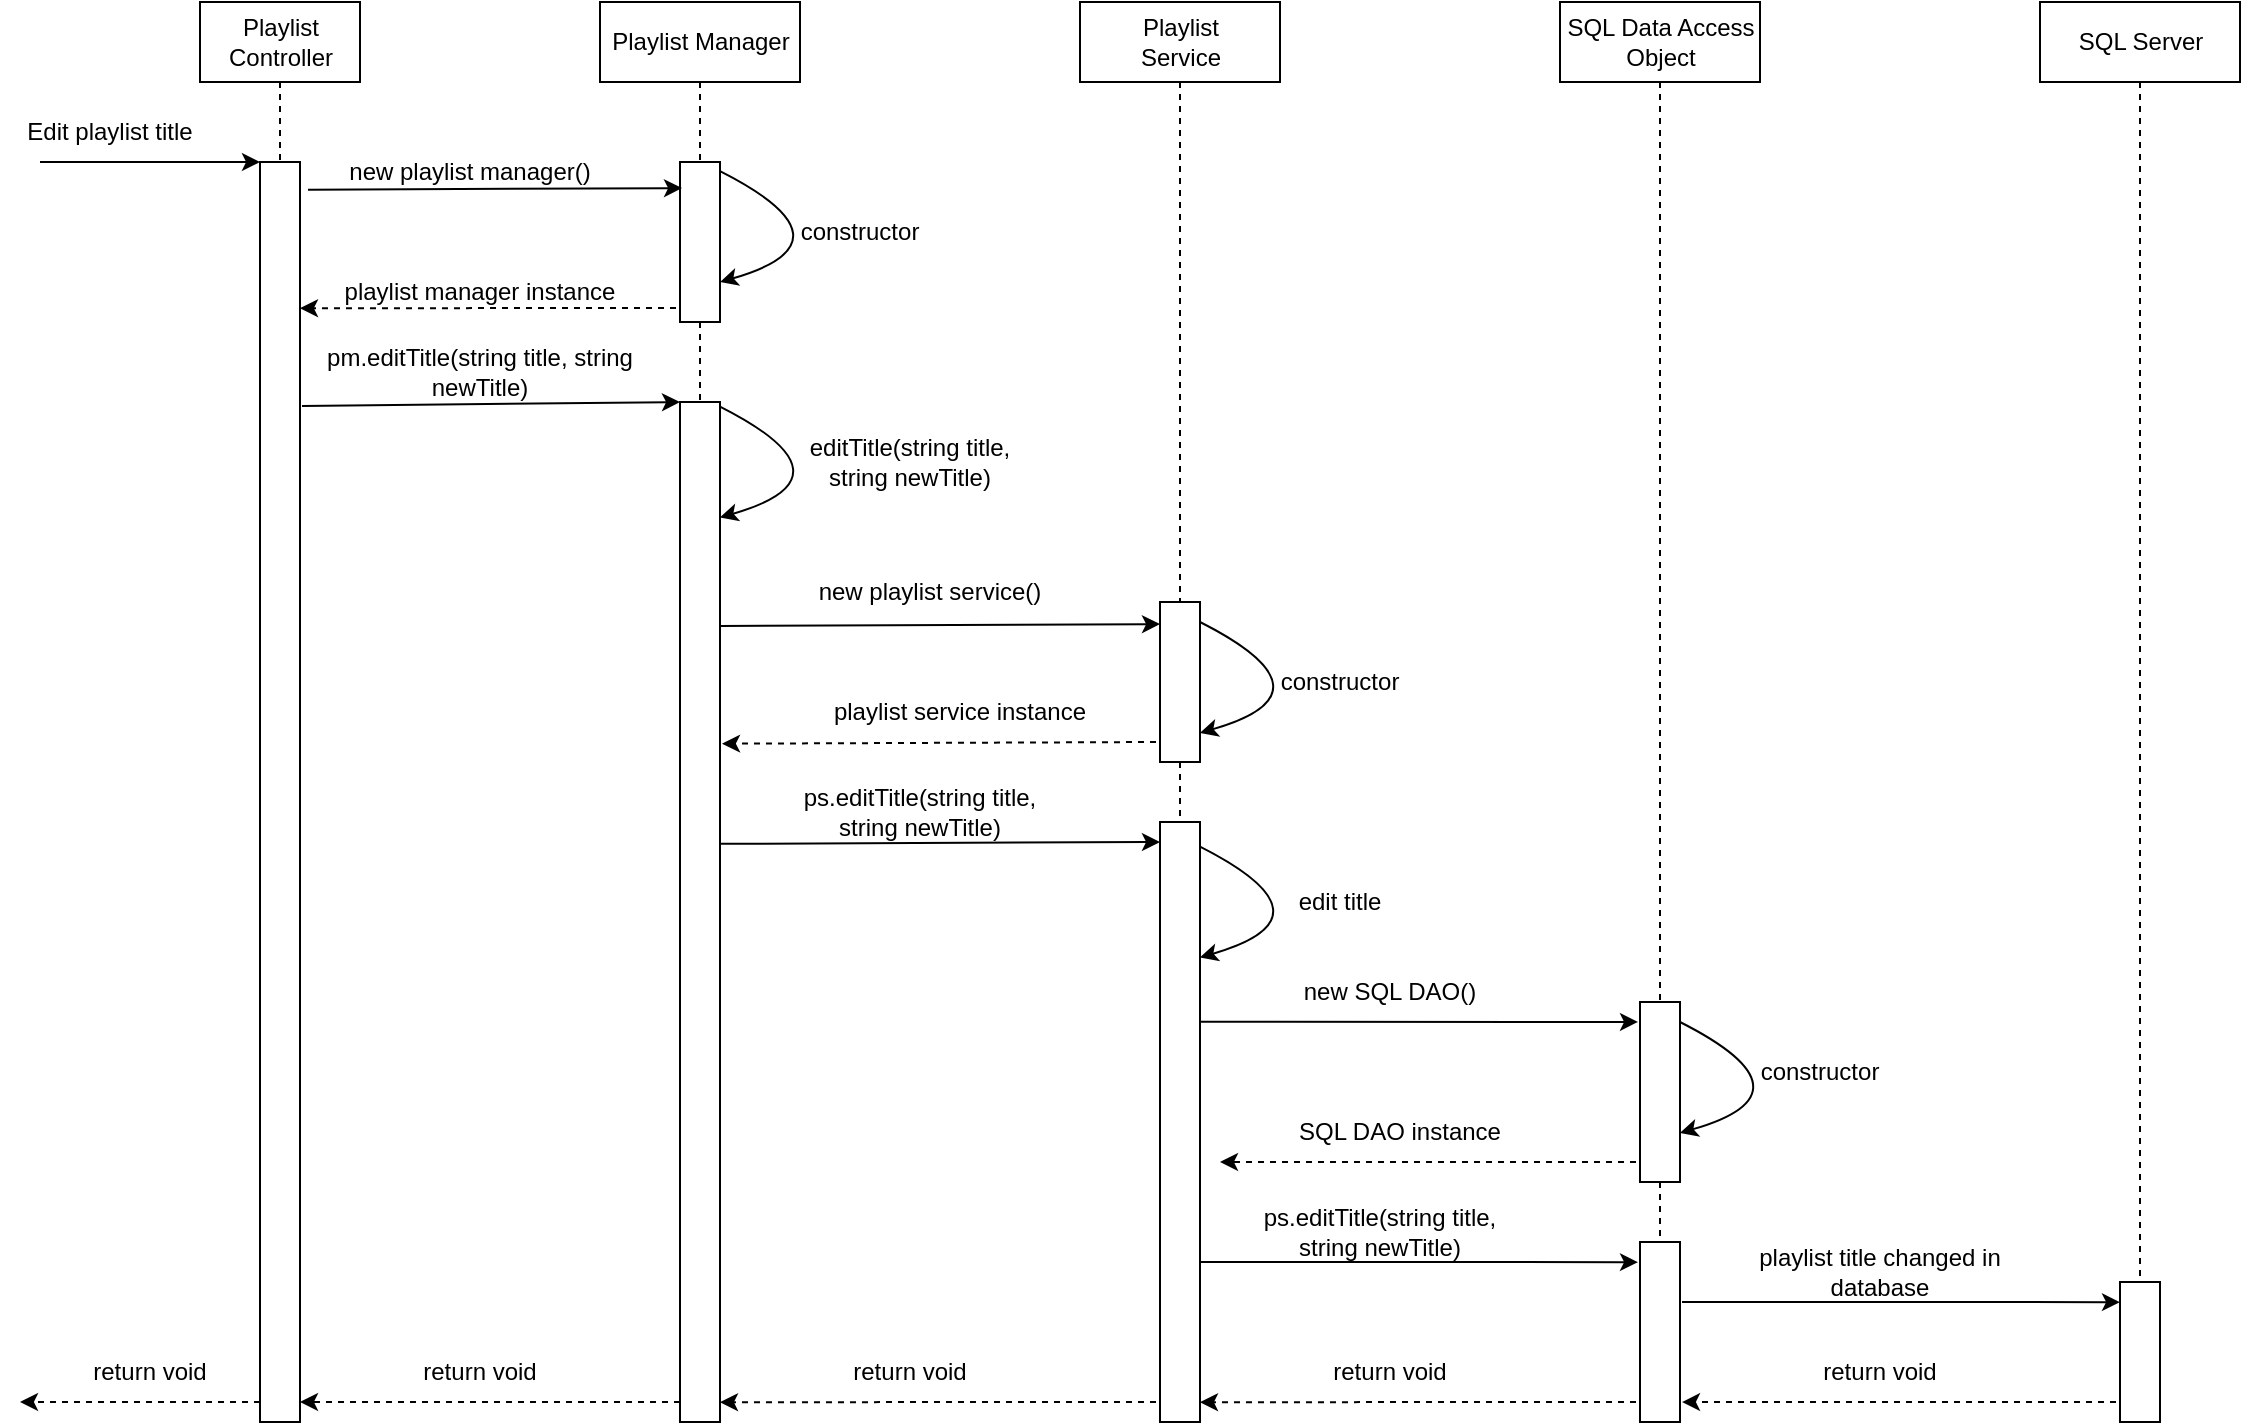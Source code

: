 <mxfile version="15.8.6" type="device"><diagram id="4X9oNEag19hwmWd98fdz" name="Page-1"><mxGraphModel dx="946" dy="547" grid="1" gridSize="10" guides="1" tooltips="1" connect="1" arrows="1" fold="1" page="1" pageScale="1" pageWidth="850" pageHeight="1100" math="0" shadow="0"><root><mxCell id="0"/><mxCell id="1" parent="0"/><mxCell id="0t8EL8WvMx8IOm_KOiA5-8" style="edgeStyle=orthogonalEdgeStyle;rounded=0;orthogonalLoop=1;jettySize=auto;html=1;exitX=0.5;exitY=1;exitDx=0;exitDy=0;entryX=0.5;entryY=0;entryDx=0;entryDy=0;endArrow=none;endFill=0;dashed=1;" parent="1" source="0t8EL8WvMx8IOm_KOiA5-1" target="0t8EL8WvMx8IOm_KOiA5-4" edge="1"><mxGeometry relative="1" as="geometry"/></mxCell><mxCell id="0t8EL8WvMx8IOm_KOiA5-1" value="&lt;div&gt;Playlist &lt;br&gt;&lt;/div&gt;&lt;div&gt;Controller&lt;/div&gt;" style="html=1;" parent="1" vertex="1"><mxGeometry x="120" y="40" width="80" height="40" as="geometry"/></mxCell><mxCell id="0t8EL8WvMx8IOm_KOiA5-15" style="edgeStyle=orthogonalEdgeStyle;rounded=0;orthogonalLoop=1;jettySize=auto;html=1;exitX=0.5;exitY=1;exitDx=0;exitDy=0;entryX=0.5;entryY=0;entryDx=0;entryDy=0;dashed=1;endArrow=none;endFill=0;" parent="1" source="0t8EL8WvMx8IOm_KOiA5-2" target="0t8EL8WvMx8IOm_KOiA5-5" edge="1"><mxGeometry relative="1" as="geometry"/></mxCell><mxCell id="0t8EL8WvMx8IOm_KOiA5-2" value="Playlist Manager" style="html=1;" parent="1" vertex="1"><mxGeometry x="320" y="40" width="100" height="40" as="geometry"/></mxCell><mxCell id="0t8EL8WvMx8IOm_KOiA5-4" value="" style="rounded=0;whiteSpace=wrap;html=1;" parent="1" vertex="1"><mxGeometry x="150" y="120" width="20" height="630" as="geometry"/></mxCell><mxCell id="0t8EL8WvMx8IOm_KOiA5-21" style="edgeStyle=orthogonalEdgeStyle;rounded=0;orthogonalLoop=1;jettySize=auto;html=1;exitX=0.5;exitY=1;exitDx=0;exitDy=0;entryX=0.5;entryY=0;entryDx=0;entryDy=0;endArrow=none;endFill=0;dashed=1;" parent="1" source="0t8EL8WvMx8IOm_KOiA5-5" target="0t8EL8WvMx8IOm_KOiA5-20" edge="1"><mxGeometry relative="1" as="geometry"/></mxCell><mxCell id="0t8EL8WvMx8IOm_KOiA5-5" value="" style="rounded=0;whiteSpace=wrap;html=1;" parent="1" vertex="1"><mxGeometry x="360" y="120" width="20" height="80" as="geometry"/></mxCell><mxCell id="0t8EL8WvMx8IOm_KOiA5-7" value="new playlist manager()" style="text;html=1;strokeColor=none;fillColor=none;align=center;verticalAlign=middle;whiteSpace=wrap;rounded=0;" parent="1" vertex="1"><mxGeometry x="190" y="110" width="130" height="30" as="geometry"/></mxCell><mxCell id="9NYRpegBXsUitvK6sz2G-9" style="edgeStyle=orthogonalEdgeStyle;rounded=0;orthogonalLoop=1;jettySize=auto;html=1;exitX=0.5;exitY=1;exitDx=0;exitDy=0;entryX=0.5;entryY=0;entryDx=0;entryDy=0;dashed=1;endArrow=none;endFill=0;" parent="1" source="0t8EL8WvMx8IOm_KOiA5-9" target="9NYRpegBXsUitvK6sz2G-1" edge="1"><mxGeometry relative="1" as="geometry"/></mxCell><mxCell id="0t8EL8WvMx8IOm_KOiA5-9" value="&lt;div&gt;Playlist&lt;/div&gt;&lt;div&gt;Service&lt;br&gt;&lt;/div&gt;" style="html=1;" parent="1" vertex="1"><mxGeometry x="560" y="40" width="100" height="40" as="geometry"/></mxCell><mxCell id="0t8EL8WvMx8IOm_KOiA5-10" value="" style="endArrow=classic;html=1;rounded=0;exitX=1.2;exitY=0.022;exitDx=0;exitDy=0;exitPerimeter=0;entryX=0.05;entryY=0.163;entryDx=0;entryDy=0;entryPerimeter=0;" parent="1" source="0t8EL8WvMx8IOm_KOiA5-4" target="0t8EL8WvMx8IOm_KOiA5-5" edge="1"><mxGeometry width="50" height="50" relative="1" as="geometry"><mxPoint x="480" y="290" as="sourcePoint"/><mxPoint x="530" y="240" as="targetPoint"/></mxGeometry></mxCell><mxCell id="0t8EL8WvMx8IOm_KOiA5-11" value="" style="curved=1;endArrow=classic;html=1;rounded=0;exitX=1;exitY=0.057;exitDx=0;exitDy=0;exitPerimeter=0;entryX=1;entryY=0.75;entryDx=0;entryDy=0;" parent="1" source="0t8EL8WvMx8IOm_KOiA5-5" target="0t8EL8WvMx8IOm_KOiA5-5" edge="1"><mxGeometry width="50" height="50" relative="1" as="geometry"><mxPoint x="480" y="290" as="sourcePoint"/><mxPoint x="530" y="240" as="targetPoint"/><Array as="points"><mxPoint x="450" y="160"/></Array></mxGeometry></mxCell><mxCell id="0t8EL8WvMx8IOm_KOiA5-12" value="constructor" style="text;html=1;strokeColor=none;fillColor=none;align=center;verticalAlign=middle;whiteSpace=wrap;rounded=0;" parent="1" vertex="1"><mxGeometry x="420" y="140" width="60" height="30" as="geometry"/></mxCell><mxCell id="0t8EL8WvMx8IOm_KOiA5-13" value="" style="endArrow=classic;html=1;rounded=0;entryX=1;entryY=0.116;entryDx=0;entryDy=0;exitX=-0.1;exitY=0.913;exitDx=0;exitDy=0;dashed=1;exitPerimeter=0;entryPerimeter=0;" parent="1" source="0t8EL8WvMx8IOm_KOiA5-5" target="0t8EL8WvMx8IOm_KOiA5-4" edge="1"><mxGeometry width="50" height="50" relative="1" as="geometry"><mxPoint x="480" y="290" as="sourcePoint"/><mxPoint x="530" y="240" as="targetPoint"/></mxGeometry></mxCell><mxCell id="0t8EL8WvMx8IOm_KOiA5-14" value="playlist manager instance" style="text;html=1;strokeColor=none;fillColor=none;align=center;verticalAlign=middle;whiteSpace=wrap;rounded=0;" parent="1" vertex="1"><mxGeometry x="190" y="170" width="140" height="30" as="geometry"/></mxCell><mxCell id="0t8EL8WvMx8IOm_KOiA5-16" value="" style="endArrow=classic;html=1;rounded=0;entryX=0;entryY=0;entryDx=0;entryDy=0;" parent="1" target="0t8EL8WvMx8IOm_KOiA5-4" edge="1"><mxGeometry width="50" height="50" relative="1" as="geometry"><mxPoint x="40" y="120" as="sourcePoint"/><mxPoint x="530" y="240" as="targetPoint"/></mxGeometry></mxCell><mxCell id="0t8EL8WvMx8IOm_KOiA5-17" value="Edit playlist title" style="text;html=1;strokeColor=none;fillColor=none;align=center;verticalAlign=middle;whiteSpace=wrap;rounded=0;" parent="1" vertex="1"><mxGeometry x="20" y="90" width="110" height="30" as="geometry"/></mxCell><mxCell id="0t8EL8WvMx8IOm_KOiA5-18" value="" style="endArrow=classic;html=1;rounded=0;exitX=1.1;exitY=0.05;exitDx=0;exitDy=0;exitPerimeter=0;entryX=0.05;entryY=0.163;entryDx=0;entryDy=0;entryPerimeter=0;" parent="1" edge="1"><mxGeometry width="50" height="50" relative="1" as="geometry"><mxPoint x="171" y="241.96" as="sourcePoint"/><mxPoint x="360" y="240.0" as="targetPoint"/></mxGeometry></mxCell><mxCell id="0t8EL8WvMx8IOm_KOiA5-19" value="pm.editTitle(string title, string newTitle)" style="text;html=1;strokeColor=none;fillColor=none;align=center;verticalAlign=middle;whiteSpace=wrap;rounded=0;" parent="1" vertex="1"><mxGeometry x="170" y="210" width="180" height="30" as="geometry"/></mxCell><mxCell id="0t8EL8WvMx8IOm_KOiA5-20" value="" style="rounded=0;whiteSpace=wrap;html=1;" parent="1" vertex="1"><mxGeometry x="360" y="240" width="20" height="510" as="geometry"/></mxCell><mxCell id="0t8EL8WvMx8IOm_KOiA5-22" value="" style="curved=1;endArrow=classic;html=1;rounded=0;exitX=1;exitY=0.057;exitDx=0;exitDy=0;exitPerimeter=0;entryX=1;entryY=0.75;entryDx=0;entryDy=0;" parent="1" edge="1"><mxGeometry width="50" height="50" relative="1" as="geometry"><mxPoint x="380" y="242.28" as="sourcePoint"/><mxPoint x="380" y="297.72" as="targetPoint"/><Array as="points"><mxPoint x="450" y="277.72"/></Array></mxGeometry></mxCell><mxCell id="0t8EL8WvMx8IOm_KOiA5-23" value="editTitle(string title, string newTitle)" style="text;html=1;strokeColor=none;fillColor=none;align=center;verticalAlign=middle;whiteSpace=wrap;rounded=0;" parent="1" vertex="1"><mxGeometry x="420" y="255" width="110" height="30" as="geometry"/></mxCell><mxCell id="9NYRpegBXsUitvK6sz2G-13" style="edgeStyle=orthogonalEdgeStyle;rounded=0;orthogonalLoop=1;jettySize=auto;html=1;exitX=0.5;exitY=1;exitDx=0;exitDy=0;entryX=0.5;entryY=0;entryDx=0;entryDy=0;dashed=1;endArrow=none;endFill=0;" parent="1" source="9NYRpegBXsUitvK6sz2G-1" target="9NYRpegBXsUitvK6sz2G-12" edge="1"><mxGeometry relative="1" as="geometry"/></mxCell><mxCell id="9NYRpegBXsUitvK6sz2G-1" value="" style="rounded=0;whiteSpace=wrap;html=1;" parent="1" vertex="1"><mxGeometry x="600" y="340" width="20" height="80" as="geometry"/></mxCell><mxCell id="9NYRpegBXsUitvK6sz2G-2" value="new playlist service()" style="text;html=1;strokeColor=none;fillColor=none;align=center;verticalAlign=middle;whiteSpace=wrap;rounded=0;" parent="1" vertex="1"><mxGeometry x="420" y="320" width="130" height="30" as="geometry"/></mxCell><mxCell id="9NYRpegBXsUitvK6sz2G-3" value="" style="endArrow=classic;html=1;rounded=0;exitX=1.1;exitY=0.05;exitDx=0;exitDy=0;exitPerimeter=0;entryX=0;entryY=0.138;entryDx=0;entryDy=0;entryPerimeter=0;" parent="1" target="9NYRpegBXsUitvK6sz2G-1" edge="1"><mxGeometry width="50" height="50" relative="1" as="geometry"><mxPoint x="380" y="351.96" as="sourcePoint"/><mxPoint x="569" y="350" as="targetPoint"/></mxGeometry></mxCell><mxCell id="9NYRpegBXsUitvK6sz2G-5" value="" style="curved=1;endArrow=classic;html=1;rounded=0;exitX=1;exitY=0.057;exitDx=0;exitDy=0;exitPerimeter=0;entryX=1;entryY=0.75;entryDx=0;entryDy=0;" parent="1" edge="1"><mxGeometry width="50" height="50" relative="1" as="geometry"><mxPoint x="620" y="350.0" as="sourcePoint"/><mxPoint x="620" y="405.44" as="targetPoint"/><Array as="points"><mxPoint x="690" y="385.44"/></Array></mxGeometry></mxCell><mxCell id="9NYRpegBXsUitvK6sz2G-6" value="constructor" style="text;html=1;strokeColor=none;fillColor=none;align=center;verticalAlign=middle;whiteSpace=wrap;rounded=0;" parent="1" vertex="1"><mxGeometry x="660" y="365" width="60" height="30" as="geometry"/></mxCell><mxCell id="9NYRpegBXsUitvK6sz2G-7" value="" style="endArrow=classic;html=1;rounded=0;entryX=1.05;entryY=0.335;entryDx=0;entryDy=0;exitX=-0.1;exitY=0.913;exitDx=0;exitDy=0;dashed=1;exitPerimeter=0;entryPerimeter=0;" parent="1" target="0t8EL8WvMx8IOm_KOiA5-20" edge="1"><mxGeometry width="50" height="50" relative="1" as="geometry"><mxPoint x="598" y="410" as="sourcePoint"/><mxPoint x="410" y="411.96" as="targetPoint"/></mxGeometry></mxCell><mxCell id="9NYRpegBXsUitvK6sz2G-8" value="playlist service instance" style="text;html=1;strokeColor=none;fillColor=none;align=center;verticalAlign=middle;whiteSpace=wrap;rounded=0;" parent="1" vertex="1"><mxGeometry x="430" y="380" width="140" height="30" as="geometry"/></mxCell><mxCell id="9NYRpegBXsUitvK6sz2G-10" value="" style="endArrow=classic;html=1;rounded=0;exitX=1.1;exitY=0.05;exitDx=0;exitDy=0;exitPerimeter=0;entryX=0;entryY=0.138;entryDx=0;entryDy=0;entryPerimeter=0;" parent="1" edge="1"><mxGeometry width="50" height="50" relative="1" as="geometry"><mxPoint x="380" y="460.92" as="sourcePoint"/><mxPoint x="600" y="460.0" as="targetPoint"/></mxGeometry></mxCell><mxCell id="9NYRpegBXsUitvK6sz2G-11" value="ps.editTitle(string title, string newTitle)" style="text;html=1;strokeColor=none;fillColor=none;align=center;verticalAlign=middle;whiteSpace=wrap;rounded=0;" parent="1" vertex="1"><mxGeometry x="410" y="430" width="140" height="30" as="geometry"/></mxCell><mxCell id="9NYRpegBXsUitvK6sz2G-12" value="" style="rounded=0;whiteSpace=wrap;html=1;" parent="1" vertex="1"><mxGeometry x="600" y="450" width="20" height="300" as="geometry"/></mxCell><mxCell id="9NYRpegBXsUitvK6sz2G-14" value="" style="curved=1;endArrow=classic;html=1;rounded=0;exitX=1;exitY=0.057;exitDx=0;exitDy=0;exitPerimeter=0;entryX=1;entryY=0.75;entryDx=0;entryDy=0;" parent="1" edge="1"><mxGeometry width="50" height="50" relative="1" as="geometry"><mxPoint x="620" y="462.28" as="sourcePoint"/><mxPoint x="620" y="517.72" as="targetPoint"/><Array as="points"><mxPoint x="690" y="497.72"/></Array></mxGeometry></mxCell><mxCell id="9NYRpegBXsUitvK6sz2G-15" value="edit title" style="text;html=1;strokeColor=none;fillColor=none;align=center;verticalAlign=middle;whiteSpace=wrap;rounded=0;" parent="1" vertex="1"><mxGeometry x="660" y="475" width="60" height="30" as="geometry"/></mxCell><mxCell id="9NYRpegBXsUitvK6sz2G-18" style="edgeStyle=orthogonalEdgeStyle;rounded=0;orthogonalLoop=1;jettySize=auto;html=1;exitX=0.5;exitY=1;exitDx=0;exitDy=0;dashed=1;endArrow=none;endFill=0;entryX=0.5;entryY=0;entryDx=0;entryDy=0;" parent="1" source="9NYRpegBXsUitvK6sz2G-16" target="9NYRpegBXsUitvK6sz2G-20" edge="1"><mxGeometry relative="1" as="geometry"><mxPoint x="850" y="510" as="targetPoint"/></mxGeometry></mxCell><mxCell id="9NYRpegBXsUitvK6sz2G-16" value="&lt;div&gt;SQL Data Access&lt;/div&gt;&lt;div&gt;Object&lt;br&gt;&lt;/div&gt;" style="html=1;" parent="1" vertex="1"><mxGeometry x="800" y="40" width="100" height="40" as="geometry"/></mxCell><mxCell id="9NYRpegBXsUitvK6sz2G-17" value="" style="endArrow=classic;html=1;rounded=0;exitX=1.1;exitY=0.05;exitDx=0;exitDy=0;exitPerimeter=0;entryX=-0.05;entryY=0.111;entryDx=0;entryDy=0;entryPerimeter=0;" parent="1" target="9NYRpegBXsUitvK6sz2G-20" edge="1"><mxGeometry width="50" height="50" relative="1" as="geometry"><mxPoint x="620" y="549.92" as="sourcePoint"/><mxPoint x="810" y="549" as="targetPoint"/></mxGeometry></mxCell><mxCell id="9NYRpegBXsUitvK6sz2G-19" value="new SQL DAO()" style="text;html=1;strokeColor=none;fillColor=none;align=center;verticalAlign=middle;whiteSpace=wrap;rounded=0;" parent="1" vertex="1"><mxGeometry x="650" y="520" width="130" height="30" as="geometry"/></mxCell><mxCell id="ZmdHl4uVQdZIC_vxID8J-4" style="edgeStyle=orthogonalEdgeStyle;rounded=0;orthogonalLoop=1;jettySize=auto;html=1;exitX=0.5;exitY=1;exitDx=0;exitDy=0;entryX=0.5;entryY=0;entryDx=0;entryDy=0;dashed=1;endArrow=none;endFill=0;" parent="1" source="9NYRpegBXsUitvK6sz2G-20" target="ZmdHl4uVQdZIC_vxID8J-3" edge="1"><mxGeometry relative="1" as="geometry"/></mxCell><mxCell id="9NYRpegBXsUitvK6sz2G-20" value="" style="rounded=0;whiteSpace=wrap;html=1;" parent="1" vertex="1"><mxGeometry x="840" y="540" width="20" height="90" as="geometry"/></mxCell><mxCell id="9NYRpegBXsUitvK6sz2G-21" value="" style="curved=1;endArrow=classic;html=1;rounded=0;exitX=1;exitY=0.057;exitDx=0;exitDy=0;exitPerimeter=0;entryX=1;entryY=0.75;entryDx=0;entryDy=0;" parent="1" edge="1"><mxGeometry width="50" height="50" relative="1" as="geometry"><mxPoint x="860" y="550" as="sourcePoint"/><mxPoint x="860" y="605.44" as="targetPoint"/><Array as="points"><mxPoint x="930" y="585.44"/></Array></mxGeometry></mxCell><mxCell id="9NYRpegBXsUitvK6sz2G-22" value="constructor" style="text;html=1;strokeColor=none;fillColor=none;align=center;verticalAlign=middle;whiteSpace=wrap;rounded=0;" parent="1" vertex="1"><mxGeometry x="900" y="560" width="60" height="30" as="geometry"/></mxCell><mxCell id="ZmdHl4uVQdZIC_vxID8J-8" style="edgeStyle=orthogonalEdgeStyle;rounded=0;orthogonalLoop=1;jettySize=auto;html=1;exitX=0.5;exitY=1;exitDx=0;exitDy=0;dashed=1;endArrow=none;endFill=0;entryX=0.5;entryY=0;entryDx=0;entryDy=0;" parent="1" source="9NYRpegBXsUitvK6sz2G-23" target="ZmdHl4uVQdZIC_vxID8J-9" edge="1"><mxGeometry relative="1" as="geometry"><mxPoint x="1130" y="620" as="targetPoint"/></mxGeometry></mxCell><mxCell id="9NYRpegBXsUitvK6sz2G-23" value="SQL Server" style="html=1;" parent="1" vertex="1"><mxGeometry x="1040" y="40" width="100" height="40" as="geometry"/></mxCell><mxCell id="ZmdHl4uVQdZIC_vxID8J-1" value="" style="endArrow=classic;html=1;rounded=0;exitX=-0.1;exitY=0.913;exitDx=0;exitDy=0;dashed=1;exitPerimeter=0;" parent="1" edge="1"><mxGeometry width="50" height="50" relative="1" as="geometry"><mxPoint x="838" y="620" as="sourcePoint"/><mxPoint x="630" y="620" as="targetPoint"/></mxGeometry></mxCell><mxCell id="ZmdHl4uVQdZIC_vxID8J-2" value="SQL DAO instance" style="text;html=1;strokeColor=none;fillColor=none;align=center;verticalAlign=middle;whiteSpace=wrap;rounded=0;" parent="1" vertex="1"><mxGeometry x="650" y="590" width="140" height="30" as="geometry"/></mxCell><mxCell id="ZmdHl4uVQdZIC_vxID8J-3" value="" style="rounded=0;whiteSpace=wrap;html=1;" parent="1" vertex="1"><mxGeometry x="840" y="660" width="20" height="90" as="geometry"/></mxCell><mxCell id="ZmdHl4uVQdZIC_vxID8J-5" value="" style="endArrow=classic;html=1;rounded=0;exitX=1.1;exitY=0.05;exitDx=0;exitDy=0;exitPerimeter=0;entryX=-0.05;entryY=0.111;entryDx=0;entryDy=0;entryPerimeter=0;" parent="1" edge="1"><mxGeometry width="50" height="50" relative="1" as="geometry"><mxPoint x="620" y="670.0" as="sourcePoint"/><mxPoint x="839" y="670.07" as="targetPoint"/></mxGeometry></mxCell><mxCell id="ZmdHl4uVQdZIC_vxID8J-6" value="ps.editTitle(string title, string newTitle)" style="text;html=1;strokeColor=none;fillColor=none;align=center;verticalAlign=middle;whiteSpace=wrap;rounded=0;" parent="1" vertex="1"><mxGeometry x="640" y="640" width="140" height="30" as="geometry"/></mxCell><mxCell id="ZmdHl4uVQdZIC_vxID8J-9" value="" style="rounded=0;whiteSpace=wrap;html=1;" parent="1" vertex="1"><mxGeometry x="1080" y="680" width="20" height="70" as="geometry"/></mxCell><mxCell id="ZmdHl4uVQdZIC_vxID8J-10" value="" style="endArrow=classic;html=1;rounded=0;exitX=1.1;exitY=0.05;exitDx=0;exitDy=0;exitPerimeter=0;entryX=-0.05;entryY=0.111;entryDx=0;entryDy=0;entryPerimeter=0;" parent="1" edge="1"><mxGeometry width="50" height="50" relative="1" as="geometry"><mxPoint x="861" y="690" as="sourcePoint"/><mxPoint x="1080" y="690.07" as="targetPoint"/></mxGeometry></mxCell><mxCell id="ZmdHl4uVQdZIC_vxID8J-11" value="playlist title changed in database" style="text;html=1;strokeColor=none;fillColor=none;align=center;verticalAlign=middle;whiteSpace=wrap;rounded=0;" parent="1" vertex="1"><mxGeometry x="880" y="660" width="160" height="30" as="geometry"/></mxCell><mxCell id="ZmdHl4uVQdZIC_vxID8J-12" value="" style="endArrow=classic;html=1;rounded=0;exitX=-0.1;exitY=0.913;exitDx=0;exitDy=0;dashed=1;exitPerimeter=0;entryX=1.05;entryY=0.889;entryDx=0;entryDy=0;entryPerimeter=0;" parent="1" target="ZmdHl4uVQdZIC_vxID8J-3" edge="1"><mxGeometry width="50" height="50" relative="1" as="geometry"><mxPoint x="1078" y="740" as="sourcePoint"/><mxPoint x="870" y="740" as="targetPoint"/></mxGeometry></mxCell><mxCell id="ZmdHl4uVQdZIC_vxID8J-13" value="" style="endArrow=classic;html=1;rounded=0;exitX=-0.1;exitY=0.913;exitDx=0;exitDy=0;dashed=1;exitPerimeter=0;entryX=1;entryY=0.967;entryDx=0;entryDy=0;entryPerimeter=0;" parent="1" target="9NYRpegBXsUitvK6sz2G-12" edge="1"><mxGeometry width="50" height="50" relative="1" as="geometry"><mxPoint x="838" y="740" as="sourcePoint"/><mxPoint x="630" y="740" as="targetPoint"/></mxGeometry></mxCell><mxCell id="ZmdHl4uVQdZIC_vxID8J-14" value="" style="endArrow=classic;html=1;rounded=0;exitX=-0.1;exitY=0.913;exitDx=0;exitDy=0;dashed=1;exitPerimeter=0;entryX=1;entryY=0.967;entryDx=0;entryDy=0;entryPerimeter=0;" parent="1" edge="1"><mxGeometry width="50" height="50" relative="1" as="geometry"><mxPoint x="598" y="740" as="sourcePoint"/><mxPoint x="380" y="740.1" as="targetPoint"/></mxGeometry></mxCell><mxCell id="ZmdHl4uVQdZIC_vxID8J-15" value="" style="endArrow=classic;html=1;rounded=0;exitX=-0.1;exitY=0.913;exitDx=0;exitDy=0;dashed=1;exitPerimeter=0;" parent="1" edge="1"><mxGeometry width="50" height="50" relative="1" as="geometry"><mxPoint x="360" y="740" as="sourcePoint"/><mxPoint x="170" y="740" as="targetPoint"/></mxGeometry></mxCell><mxCell id="ZmdHl4uVQdZIC_vxID8J-16" value="return void" style="text;html=1;strokeColor=none;fillColor=none;align=center;verticalAlign=middle;whiteSpace=wrap;rounded=0;" parent="1" vertex="1"><mxGeometry x="925" y="710" width="70" height="30" as="geometry"/></mxCell><mxCell id="ZmdHl4uVQdZIC_vxID8J-18" value="return void" style="text;html=1;strokeColor=none;fillColor=none;align=center;verticalAlign=middle;whiteSpace=wrap;rounded=0;" parent="1" vertex="1"><mxGeometry x="680" y="710" width="70" height="30" as="geometry"/></mxCell><mxCell id="ZmdHl4uVQdZIC_vxID8J-19" value="return void" style="text;html=1;strokeColor=none;fillColor=none;align=center;verticalAlign=middle;whiteSpace=wrap;rounded=0;" parent="1" vertex="1"><mxGeometry x="440" y="710" width="70" height="30" as="geometry"/></mxCell><mxCell id="ZmdHl4uVQdZIC_vxID8J-20" value="return void" style="text;html=1;strokeColor=none;fillColor=none;align=center;verticalAlign=middle;whiteSpace=wrap;rounded=0;" parent="1" vertex="1"><mxGeometry x="225" y="710" width="70" height="30" as="geometry"/></mxCell><mxCell id="fnYcSoOqIAX2lMXsw1Nn-1" value="" style="endArrow=classic;html=1;rounded=0;exitX=-0.1;exitY=0.913;exitDx=0;exitDy=0;dashed=1;exitPerimeter=0;" parent="1" edge="1"><mxGeometry width="50" height="50" relative="1" as="geometry"><mxPoint x="150" y="740" as="sourcePoint"/><mxPoint x="30" y="740" as="targetPoint"/></mxGeometry></mxCell><mxCell id="fnYcSoOqIAX2lMXsw1Nn-2" value="return void" style="text;html=1;strokeColor=none;fillColor=none;align=center;verticalAlign=middle;whiteSpace=wrap;rounded=0;" parent="1" vertex="1"><mxGeometry x="60" y="710" width="70" height="30" as="geometry"/></mxCell></root></mxGraphModel></diagram></mxfile>